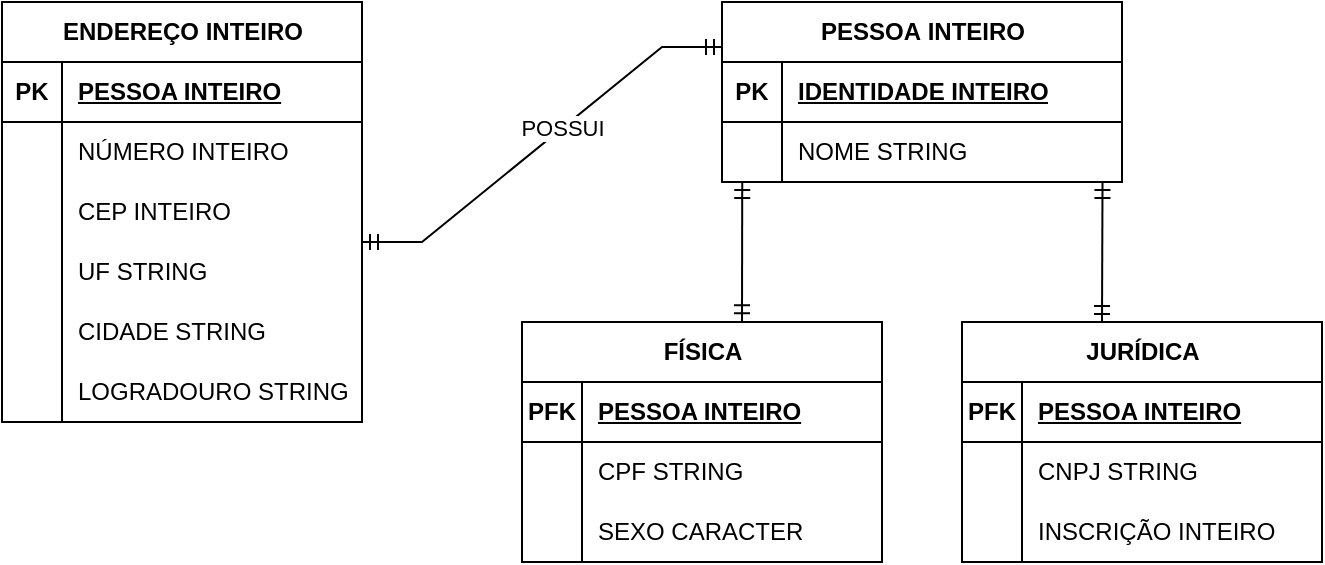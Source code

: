 <mxfile version="21.7.2" type="github">
  <diagram name="Página-1" id="mni1pTHCFfrySto00X0B">
    <mxGraphModel dx="907" dy="446" grid="1" gridSize="10" guides="1" tooltips="1" connect="1" arrows="1" fold="1" page="1" pageScale="1" pageWidth="827" pageHeight="1169" math="0" shadow="0">
      <root>
        <mxCell id="0" />
        <mxCell id="1" parent="0" />
        <mxCell id="4nuLLSfxVHshjZfLqSWh-210" value="PESSOA&amp;nbsp;INTEIRO" style="shape=table;startSize=30;container=1;collapsible=1;childLayout=tableLayout;fixedRows=1;rowLines=0;fontStyle=1;align=center;resizeLast=1;html=1;" vertex="1" parent="1">
          <mxGeometry x="500" y="140" width="200" height="90" as="geometry" />
        </mxCell>
        <mxCell id="4nuLLSfxVHshjZfLqSWh-211" value="" style="shape=tableRow;horizontal=0;startSize=0;swimlaneHead=0;swimlaneBody=0;fillColor=none;collapsible=0;dropTarget=0;points=[[0,0.5],[1,0.5]];portConstraint=eastwest;top=0;left=0;right=0;bottom=1;" vertex="1" parent="4nuLLSfxVHshjZfLqSWh-210">
          <mxGeometry y="30" width="200" height="30" as="geometry" />
        </mxCell>
        <mxCell id="4nuLLSfxVHshjZfLqSWh-212" value="PK" style="shape=partialRectangle;connectable=0;fillColor=none;top=0;left=0;bottom=0;right=0;fontStyle=1;overflow=hidden;whiteSpace=wrap;html=1;" vertex="1" parent="4nuLLSfxVHshjZfLqSWh-211">
          <mxGeometry width="30" height="30" as="geometry">
            <mxRectangle width="30" height="30" as="alternateBounds" />
          </mxGeometry>
        </mxCell>
        <mxCell id="4nuLLSfxVHshjZfLqSWh-213" value="IDENTIDADE&amp;nbsp;INTEIRO" style="shape=partialRectangle;connectable=0;fillColor=none;top=0;left=0;bottom=0;right=0;align=left;spacingLeft=6;fontStyle=5;overflow=hidden;whiteSpace=wrap;html=1;" vertex="1" parent="4nuLLSfxVHshjZfLqSWh-211">
          <mxGeometry x="30" width="170" height="30" as="geometry">
            <mxRectangle width="170" height="30" as="alternateBounds" />
          </mxGeometry>
        </mxCell>
        <mxCell id="4nuLLSfxVHshjZfLqSWh-214" value="" style="shape=tableRow;horizontal=0;startSize=0;swimlaneHead=0;swimlaneBody=0;fillColor=none;collapsible=0;dropTarget=0;points=[[0,0.5],[1,0.5]];portConstraint=eastwest;top=0;left=0;right=0;bottom=0;" vertex="1" parent="4nuLLSfxVHshjZfLqSWh-210">
          <mxGeometry y="60" width="200" height="30" as="geometry" />
        </mxCell>
        <mxCell id="4nuLLSfxVHshjZfLqSWh-215" value="" style="shape=partialRectangle;connectable=0;fillColor=none;top=0;left=0;bottom=0;right=0;editable=1;overflow=hidden;whiteSpace=wrap;html=1;" vertex="1" parent="4nuLLSfxVHshjZfLqSWh-214">
          <mxGeometry width="30" height="30" as="geometry">
            <mxRectangle width="30" height="30" as="alternateBounds" />
          </mxGeometry>
        </mxCell>
        <mxCell id="4nuLLSfxVHshjZfLqSWh-216" value="NOME STRING" style="shape=partialRectangle;connectable=0;fillColor=none;top=0;left=0;bottom=0;right=0;align=left;spacingLeft=6;overflow=hidden;whiteSpace=wrap;html=1;" vertex="1" parent="4nuLLSfxVHshjZfLqSWh-214">
          <mxGeometry x="30" width="170" height="30" as="geometry">
            <mxRectangle width="170" height="30" as="alternateBounds" />
          </mxGeometry>
        </mxCell>
        <mxCell id="4nuLLSfxVHshjZfLqSWh-217" value="ENDEREÇO INTEIRO" style="shape=table;startSize=30;container=1;collapsible=1;childLayout=tableLayout;fixedRows=1;rowLines=0;fontStyle=1;align=center;resizeLast=1;html=1;" vertex="1" parent="1">
          <mxGeometry x="140" y="140" width="180" height="210" as="geometry" />
        </mxCell>
        <mxCell id="4nuLLSfxVHshjZfLqSWh-218" value="" style="shape=tableRow;horizontal=0;startSize=0;swimlaneHead=0;swimlaneBody=0;fillColor=none;collapsible=0;dropTarget=0;points=[[0,0.5],[1,0.5]];portConstraint=eastwest;top=0;left=0;right=0;bottom=1;" vertex="1" parent="4nuLLSfxVHshjZfLqSWh-217">
          <mxGeometry y="30" width="180" height="30" as="geometry" />
        </mxCell>
        <mxCell id="4nuLLSfxVHshjZfLqSWh-219" value="PK" style="shape=partialRectangle;connectable=0;fillColor=none;top=0;left=0;bottom=0;right=0;fontStyle=1;overflow=hidden;whiteSpace=wrap;html=1;" vertex="1" parent="4nuLLSfxVHshjZfLqSWh-218">
          <mxGeometry width="30" height="30" as="geometry">
            <mxRectangle width="30" height="30" as="alternateBounds" />
          </mxGeometry>
        </mxCell>
        <mxCell id="4nuLLSfxVHshjZfLqSWh-220" value="PESSOA INTEIRO" style="shape=partialRectangle;connectable=0;fillColor=none;top=0;left=0;bottom=0;right=0;align=left;spacingLeft=6;fontStyle=5;overflow=hidden;whiteSpace=wrap;html=1;" vertex="1" parent="4nuLLSfxVHshjZfLqSWh-218">
          <mxGeometry x="30" width="150" height="30" as="geometry">
            <mxRectangle width="150" height="30" as="alternateBounds" />
          </mxGeometry>
        </mxCell>
        <mxCell id="4nuLLSfxVHshjZfLqSWh-221" value="" style="shape=tableRow;horizontal=0;startSize=0;swimlaneHead=0;swimlaneBody=0;fillColor=none;collapsible=0;dropTarget=0;points=[[0,0.5],[1,0.5]];portConstraint=eastwest;top=0;left=0;right=0;bottom=0;" vertex="1" parent="4nuLLSfxVHshjZfLqSWh-217">
          <mxGeometry y="60" width="180" height="30" as="geometry" />
        </mxCell>
        <mxCell id="4nuLLSfxVHshjZfLqSWh-222" value="" style="shape=partialRectangle;connectable=0;fillColor=none;top=0;left=0;bottom=0;right=0;editable=1;overflow=hidden;whiteSpace=wrap;html=1;" vertex="1" parent="4nuLLSfxVHshjZfLqSWh-221">
          <mxGeometry width="30" height="30" as="geometry">
            <mxRectangle width="30" height="30" as="alternateBounds" />
          </mxGeometry>
        </mxCell>
        <mxCell id="4nuLLSfxVHshjZfLqSWh-223" value="NÚMERO INTEIRO" style="shape=partialRectangle;connectable=0;fillColor=none;top=0;left=0;bottom=0;right=0;align=left;spacingLeft=6;overflow=hidden;whiteSpace=wrap;html=1;" vertex="1" parent="4nuLLSfxVHshjZfLqSWh-221">
          <mxGeometry x="30" width="150" height="30" as="geometry">
            <mxRectangle width="150" height="30" as="alternateBounds" />
          </mxGeometry>
        </mxCell>
        <mxCell id="4nuLLSfxVHshjZfLqSWh-224" value="" style="shape=tableRow;horizontal=0;startSize=0;swimlaneHead=0;swimlaneBody=0;fillColor=none;collapsible=0;dropTarget=0;points=[[0,0.5],[1,0.5]];portConstraint=eastwest;top=0;left=0;right=0;bottom=0;" vertex="1" parent="4nuLLSfxVHshjZfLqSWh-217">
          <mxGeometry y="90" width="180" height="30" as="geometry" />
        </mxCell>
        <mxCell id="4nuLLSfxVHshjZfLqSWh-225" value="" style="shape=partialRectangle;connectable=0;fillColor=none;top=0;left=0;bottom=0;right=0;editable=1;overflow=hidden;whiteSpace=wrap;html=1;" vertex="1" parent="4nuLLSfxVHshjZfLqSWh-224">
          <mxGeometry width="30" height="30" as="geometry">
            <mxRectangle width="30" height="30" as="alternateBounds" />
          </mxGeometry>
        </mxCell>
        <mxCell id="4nuLLSfxVHshjZfLqSWh-226" value="CEP INTEIRO" style="shape=partialRectangle;connectable=0;fillColor=none;top=0;left=0;bottom=0;right=0;align=left;spacingLeft=6;overflow=hidden;whiteSpace=wrap;html=1;" vertex="1" parent="4nuLLSfxVHshjZfLqSWh-224">
          <mxGeometry x="30" width="150" height="30" as="geometry">
            <mxRectangle width="150" height="30" as="alternateBounds" />
          </mxGeometry>
        </mxCell>
        <mxCell id="4nuLLSfxVHshjZfLqSWh-227" value="" style="shape=tableRow;horizontal=0;startSize=0;swimlaneHead=0;swimlaneBody=0;fillColor=none;collapsible=0;dropTarget=0;points=[[0,0.5],[1,0.5]];portConstraint=eastwest;top=0;left=0;right=0;bottom=0;" vertex="1" parent="4nuLLSfxVHshjZfLqSWh-217">
          <mxGeometry y="120" width="180" height="30" as="geometry" />
        </mxCell>
        <mxCell id="4nuLLSfxVHshjZfLqSWh-228" value="" style="shape=partialRectangle;connectable=0;fillColor=none;top=0;left=0;bottom=0;right=0;editable=1;overflow=hidden;whiteSpace=wrap;html=1;" vertex="1" parent="4nuLLSfxVHshjZfLqSWh-227">
          <mxGeometry width="30" height="30" as="geometry">
            <mxRectangle width="30" height="30" as="alternateBounds" />
          </mxGeometry>
        </mxCell>
        <mxCell id="4nuLLSfxVHshjZfLqSWh-229" value="UF STRING" style="shape=partialRectangle;connectable=0;fillColor=none;top=0;left=0;bottom=0;right=0;align=left;spacingLeft=6;overflow=hidden;whiteSpace=wrap;html=1;" vertex="1" parent="4nuLLSfxVHshjZfLqSWh-227">
          <mxGeometry x="30" width="150" height="30" as="geometry">
            <mxRectangle width="150" height="30" as="alternateBounds" />
          </mxGeometry>
        </mxCell>
        <mxCell id="4nuLLSfxVHshjZfLqSWh-230" value="" style="shape=tableRow;horizontal=0;startSize=0;swimlaneHead=0;swimlaneBody=0;fillColor=none;collapsible=0;dropTarget=0;points=[[0,0.5],[1,0.5]];portConstraint=eastwest;top=0;left=0;right=0;bottom=0;" vertex="1" parent="4nuLLSfxVHshjZfLqSWh-217">
          <mxGeometry y="150" width="180" height="30" as="geometry" />
        </mxCell>
        <mxCell id="4nuLLSfxVHshjZfLqSWh-231" value="" style="shape=partialRectangle;connectable=0;fillColor=none;top=0;left=0;bottom=0;right=0;editable=1;overflow=hidden;whiteSpace=wrap;html=1;" vertex="1" parent="4nuLLSfxVHshjZfLqSWh-230">
          <mxGeometry width="30" height="30" as="geometry">
            <mxRectangle width="30" height="30" as="alternateBounds" />
          </mxGeometry>
        </mxCell>
        <mxCell id="4nuLLSfxVHshjZfLqSWh-232" value="CIDADE STRING" style="shape=partialRectangle;connectable=0;fillColor=none;top=0;left=0;bottom=0;right=0;align=left;spacingLeft=6;overflow=hidden;whiteSpace=wrap;html=1;" vertex="1" parent="4nuLLSfxVHshjZfLqSWh-230">
          <mxGeometry x="30" width="150" height="30" as="geometry">
            <mxRectangle width="150" height="30" as="alternateBounds" />
          </mxGeometry>
        </mxCell>
        <mxCell id="4nuLLSfxVHshjZfLqSWh-233" value="" style="shape=tableRow;horizontal=0;startSize=0;swimlaneHead=0;swimlaneBody=0;fillColor=none;collapsible=0;dropTarget=0;points=[[0,0.5],[1,0.5]];portConstraint=eastwest;top=0;left=0;right=0;bottom=1;" vertex="1" parent="4nuLLSfxVHshjZfLqSWh-217">
          <mxGeometry y="180" width="180" height="30" as="geometry" />
        </mxCell>
        <mxCell id="4nuLLSfxVHshjZfLqSWh-234" value="" style="shape=partialRectangle;connectable=0;fillColor=none;top=0;left=0;bottom=0;right=0;fontStyle=1;overflow=hidden;whiteSpace=wrap;html=1;" vertex="1" parent="4nuLLSfxVHshjZfLqSWh-233">
          <mxGeometry width="30" height="30" as="geometry">
            <mxRectangle width="30" height="30" as="alternateBounds" />
          </mxGeometry>
        </mxCell>
        <mxCell id="4nuLLSfxVHshjZfLqSWh-235" value="&lt;span style=&quot;font-weight: normal;&quot;&gt;LOGRADOURO&amp;nbsp;STRING&lt;/span&gt;" style="shape=partialRectangle;connectable=0;fillColor=none;top=0;left=0;bottom=0;right=0;align=left;spacingLeft=6;fontStyle=1;overflow=hidden;whiteSpace=wrap;html=1;" vertex="1" parent="4nuLLSfxVHshjZfLqSWh-233">
          <mxGeometry x="30" width="150" height="30" as="geometry">
            <mxRectangle width="150" height="30" as="alternateBounds" />
          </mxGeometry>
        </mxCell>
        <mxCell id="4nuLLSfxVHshjZfLqSWh-236" value="FÍSICA" style="shape=table;startSize=30;container=1;collapsible=1;childLayout=tableLayout;fixedRows=1;rowLines=0;fontStyle=1;align=center;resizeLast=1;html=1;" vertex="1" parent="1">
          <mxGeometry x="400" y="300" width="180" height="120" as="geometry" />
        </mxCell>
        <mxCell id="4nuLLSfxVHshjZfLqSWh-237" value="" style="shape=tableRow;horizontal=0;startSize=0;swimlaneHead=0;swimlaneBody=0;fillColor=none;collapsible=0;dropTarget=0;points=[[0,0.5],[1,0.5]];portConstraint=eastwest;top=0;left=0;right=0;bottom=1;" vertex="1" parent="4nuLLSfxVHshjZfLqSWh-236">
          <mxGeometry y="30" width="180" height="30" as="geometry" />
        </mxCell>
        <mxCell id="4nuLLSfxVHshjZfLqSWh-238" value="PFK" style="shape=partialRectangle;connectable=0;fillColor=none;top=0;left=0;bottom=0;right=0;fontStyle=1;overflow=hidden;whiteSpace=wrap;html=1;" vertex="1" parent="4nuLLSfxVHshjZfLqSWh-237">
          <mxGeometry width="30" height="30" as="geometry">
            <mxRectangle width="30" height="30" as="alternateBounds" />
          </mxGeometry>
        </mxCell>
        <mxCell id="4nuLLSfxVHshjZfLqSWh-239" value="PESSOA INTEIRO" style="shape=partialRectangle;connectable=0;fillColor=none;top=0;left=0;bottom=0;right=0;align=left;spacingLeft=6;fontStyle=5;overflow=hidden;whiteSpace=wrap;html=1;" vertex="1" parent="4nuLLSfxVHshjZfLqSWh-237">
          <mxGeometry x="30" width="150" height="30" as="geometry">
            <mxRectangle width="150" height="30" as="alternateBounds" />
          </mxGeometry>
        </mxCell>
        <mxCell id="4nuLLSfxVHshjZfLqSWh-240" value="" style="shape=tableRow;horizontal=0;startSize=0;swimlaneHead=0;swimlaneBody=0;fillColor=none;collapsible=0;dropTarget=0;points=[[0,0.5],[1,0.5]];portConstraint=eastwest;top=0;left=0;right=0;bottom=0;" vertex="1" parent="4nuLLSfxVHshjZfLqSWh-236">
          <mxGeometry y="60" width="180" height="30" as="geometry" />
        </mxCell>
        <mxCell id="4nuLLSfxVHshjZfLqSWh-241" value="" style="shape=partialRectangle;connectable=0;fillColor=none;top=0;left=0;bottom=0;right=0;editable=1;overflow=hidden;whiteSpace=wrap;html=1;" vertex="1" parent="4nuLLSfxVHshjZfLqSWh-240">
          <mxGeometry width="30" height="30" as="geometry">
            <mxRectangle width="30" height="30" as="alternateBounds" />
          </mxGeometry>
        </mxCell>
        <mxCell id="4nuLLSfxVHshjZfLqSWh-242" value="CPF STRING" style="shape=partialRectangle;connectable=0;fillColor=none;top=0;left=0;bottom=0;right=0;align=left;spacingLeft=6;overflow=hidden;whiteSpace=wrap;html=1;" vertex="1" parent="4nuLLSfxVHshjZfLqSWh-240">
          <mxGeometry x="30" width="150" height="30" as="geometry">
            <mxRectangle width="150" height="30" as="alternateBounds" />
          </mxGeometry>
        </mxCell>
        <mxCell id="4nuLLSfxVHshjZfLqSWh-243" value="" style="shape=tableRow;horizontal=0;startSize=0;swimlaneHead=0;swimlaneBody=0;fillColor=none;collapsible=0;dropTarget=0;points=[[0,0.5],[1,0.5]];portConstraint=eastwest;top=0;left=0;right=0;bottom=1;" vertex="1" parent="4nuLLSfxVHshjZfLqSWh-236">
          <mxGeometry y="90" width="180" height="30" as="geometry" />
        </mxCell>
        <mxCell id="4nuLLSfxVHshjZfLqSWh-244" value="" style="shape=partialRectangle;connectable=0;fillColor=none;top=0;left=0;bottom=0;right=0;fontStyle=1;overflow=hidden;whiteSpace=wrap;html=1;" vertex="1" parent="4nuLLSfxVHshjZfLqSWh-243">
          <mxGeometry width="30" height="30" as="geometry">
            <mxRectangle width="30" height="30" as="alternateBounds" />
          </mxGeometry>
        </mxCell>
        <mxCell id="4nuLLSfxVHshjZfLqSWh-245" value="&lt;span style=&quot;font-weight: normal;&quot;&gt;SEXO CARACTER&lt;/span&gt;" style="shape=partialRectangle;connectable=0;fillColor=none;top=0;left=0;bottom=0;right=0;align=left;spacingLeft=6;fontStyle=1;overflow=hidden;whiteSpace=wrap;html=1;verticalAlign=middle;" vertex="1" parent="4nuLLSfxVHshjZfLqSWh-243">
          <mxGeometry x="30" width="150" height="30" as="geometry">
            <mxRectangle width="150" height="30" as="alternateBounds" />
          </mxGeometry>
        </mxCell>
        <mxCell id="4nuLLSfxVHshjZfLqSWh-246" value="JURÍDICA" style="shape=table;startSize=30;container=1;collapsible=1;childLayout=tableLayout;fixedRows=1;rowLines=0;fontStyle=1;align=center;resizeLast=1;html=1;" vertex="1" parent="1">
          <mxGeometry x="620" y="300" width="180" height="120" as="geometry" />
        </mxCell>
        <mxCell id="4nuLLSfxVHshjZfLqSWh-247" value="" style="shape=tableRow;horizontal=0;startSize=0;swimlaneHead=0;swimlaneBody=0;fillColor=none;collapsible=0;dropTarget=0;points=[[0,0.5],[1,0.5]];portConstraint=eastwest;top=0;left=0;right=0;bottom=1;" vertex="1" parent="4nuLLSfxVHshjZfLqSWh-246">
          <mxGeometry y="30" width="180" height="30" as="geometry" />
        </mxCell>
        <mxCell id="4nuLLSfxVHshjZfLqSWh-248" value="PFK" style="shape=partialRectangle;connectable=0;fillColor=none;top=0;left=0;bottom=0;right=0;fontStyle=1;overflow=hidden;whiteSpace=wrap;html=1;" vertex="1" parent="4nuLLSfxVHshjZfLqSWh-247">
          <mxGeometry width="30" height="30" as="geometry">
            <mxRectangle width="30" height="30" as="alternateBounds" />
          </mxGeometry>
        </mxCell>
        <mxCell id="4nuLLSfxVHshjZfLqSWh-249" value="PESSOA INTEIRO" style="shape=partialRectangle;connectable=0;fillColor=none;top=0;left=0;bottom=0;right=0;align=left;spacingLeft=6;fontStyle=5;overflow=hidden;whiteSpace=wrap;html=1;" vertex="1" parent="4nuLLSfxVHshjZfLqSWh-247">
          <mxGeometry x="30" width="150" height="30" as="geometry">
            <mxRectangle width="150" height="30" as="alternateBounds" />
          </mxGeometry>
        </mxCell>
        <mxCell id="4nuLLSfxVHshjZfLqSWh-250" value="" style="shape=tableRow;horizontal=0;startSize=0;swimlaneHead=0;swimlaneBody=0;fillColor=none;collapsible=0;dropTarget=0;points=[[0,0.5],[1,0.5]];portConstraint=eastwest;top=0;left=0;right=0;bottom=0;" vertex="1" parent="4nuLLSfxVHshjZfLqSWh-246">
          <mxGeometry y="60" width="180" height="30" as="geometry" />
        </mxCell>
        <mxCell id="4nuLLSfxVHshjZfLqSWh-251" value="" style="shape=partialRectangle;connectable=0;fillColor=none;top=0;left=0;bottom=0;right=0;editable=1;overflow=hidden;whiteSpace=wrap;html=1;" vertex="1" parent="4nuLLSfxVHshjZfLqSWh-250">
          <mxGeometry width="30" height="30" as="geometry">
            <mxRectangle width="30" height="30" as="alternateBounds" />
          </mxGeometry>
        </mxCell>
        <mxCell id="4nuLLSfxVHshjZfLqSWh-252" value="CNPJ STRING" style="shape=partialRectangle;connectable=0;fillColor=none;top=0;left=0;bottom=0;right=0;align=left;spacingLeft=6;overflow=hidden;whiteSpace=wrap;html=1;" vertex="1" parent="4nuLLSfxVHshjZfLqSWh-250">
          <mxGeometry x="30" width="150" height="30" as="geometry">
            <mxRectangle width="150" height="30" as="alternateBounds" />
          </mxGeometry>
        </mxCell>
        <mxCell id="4nuLLSfxVHshjZfLqSWh-253" value="" style="shape=tableRow;horizontal=0;startSize=0;swimlaneHead=0;swimlaneBody=0;fillColor=none;collapsible=0;dropTarget=0;points=[[0,0.5],[1,0.5]];portConstraint=eastwest;top=0;left=0;right=0;bottom=1;" vertex="1" parent="4nuLLSfxVHshjZfLqSWh-246">
          <mxGeometry y="90" width="180" height="30" as="geometry" />
        </mxCell>
        <mxCell id="4nuLLSfxVHshjZfLqSWh-254" value="" style="shape=partialRectangle;connectable=0;fillColor=none;top=0;left=0;bottom=0;right=0;fontStyle=1;overflow=hidden;whiteSpace=wrap;html=1;" vertex="1" parent="4nuLLSfxVHshjZfLqSWh-253">
          <mxGeometry width="30" height="30" as="geometry">
            <mxRectangle width="30" height="30" as="alternateBounds" />
          </mxGeometry>
        </mxCell>
        <mxCell id="4nuLLSfxVHshjZfLqSWh-255" value="&lt;span style=&quot;font-weight: 400;&quot;&gt;INSCRIÇÃO&amp;nbsp;&lt;/span&gt;&lt;span style=&quot;font-weight: normal;&quot;&gt;INTEIRO&lt;/span&gt;" style="shape=partialRectangle;connectable=0;fillColor=none;top=0;left=0;bottom=0;right=0;align=left;spacingLeft=6;fontStyle=1;overflow=hidden;whiteSpace=wrap;html=1;" vertex="1" parent="4nuLLSfxVHshjZfLqSWh-253">
          <mxGeometry x="30" width="150" height="30" as="geometry">
            <mxRectangle width="150" height="30" as="alternateBounds" />
          </mxGeometry>
        </mxCell>
        <mxCell id="4nuLLSfxVHshjZfLqSWh-256" value="" style="fontSize=12;html=1;endArrow=ERmandOne;startArrow=ERmandOne;rounded=0;exitX=0.623;exitY=-0.004;exitDx=0;exitDy=0;exitPerimeter=0;entryX=0.009;entryY=1.093;entryDx=0;entryDy=0;entryPerimeter=0;" edge="1" parent="1">
          <mxGeometry width="100" height="100" relative="1" as="geometry">
            <mxPoint x="510" y="299.64" as="sourcePoint" />
            <mxPoint x="510.12" y="230.0" as="targetPoint" />
            <Array as="points" />
          </mxGeometry>
        </mxCell>
        <mxCell id="4nuLLSfxVHshjZfLqSWh-257" value="" style="fontSize=12;html=1;endArrow=ERmandOne;startArrow=ERmandOne;rounded=0;exitX=0.623;exitY=-0.004;exitDx=0;exitDy=0;exitPerimeter=0;entryX=0.009;entryY=1.093;entryDx=0;entryDy=0;entryPerimeter=0;" edge="1" parent="1">
          <mxGeometry width="100" height="100" relative="1" as="geometry">
            <mxPoint x="690" y="300" as="sourcePoint" />
            <mxPoint x="690.26" y="230.0" as="targetPoint" />
            <Array as="points" />
          </mxGeometry>
        </mxCell>
        <mxCell id="4nuLLSfxVHshjZfLqSWh-258" value="" style="edgeStyle=entityRelationEdgeStyle;fontSize=12;html=1;endArrow=ERmandOne;startArrow=ERmandOne;rounded=0;entryX=0;entryY=0.25;entryDx=0;entryDy=0;" edge="1" parent="1" target="4nuLLSfxVHshjZfLqSWh-210">
          <mxGeometry width="100" height="100" relative="1" as="geometry">
            <mxPoint x="320" y="260" as="sourcePoint" />
            <mxPoint x="420" y="160" as="targetPoint" />
          </mxGeometry>
        </mxCell>
        <mxCell id="4nuLLSfxVHshjZfLqSWh-259" value="POSSUI" style="edgeLabel;html=1;align=center;verticalAlign=middle;resizable=0;points=[];" vertex="1" connectable="0" parent="4nuLLSfxVHshjZfLqSWh-258">
          <mxGeometry x="0.114" y="1" relative="1" as="geometry">
            <mxPoint x="1" as="offset" />
          </mxGeometry>
        </mxCell>
      </root>
    </mxGraphModel>
  </diagram>
</mxfile>
